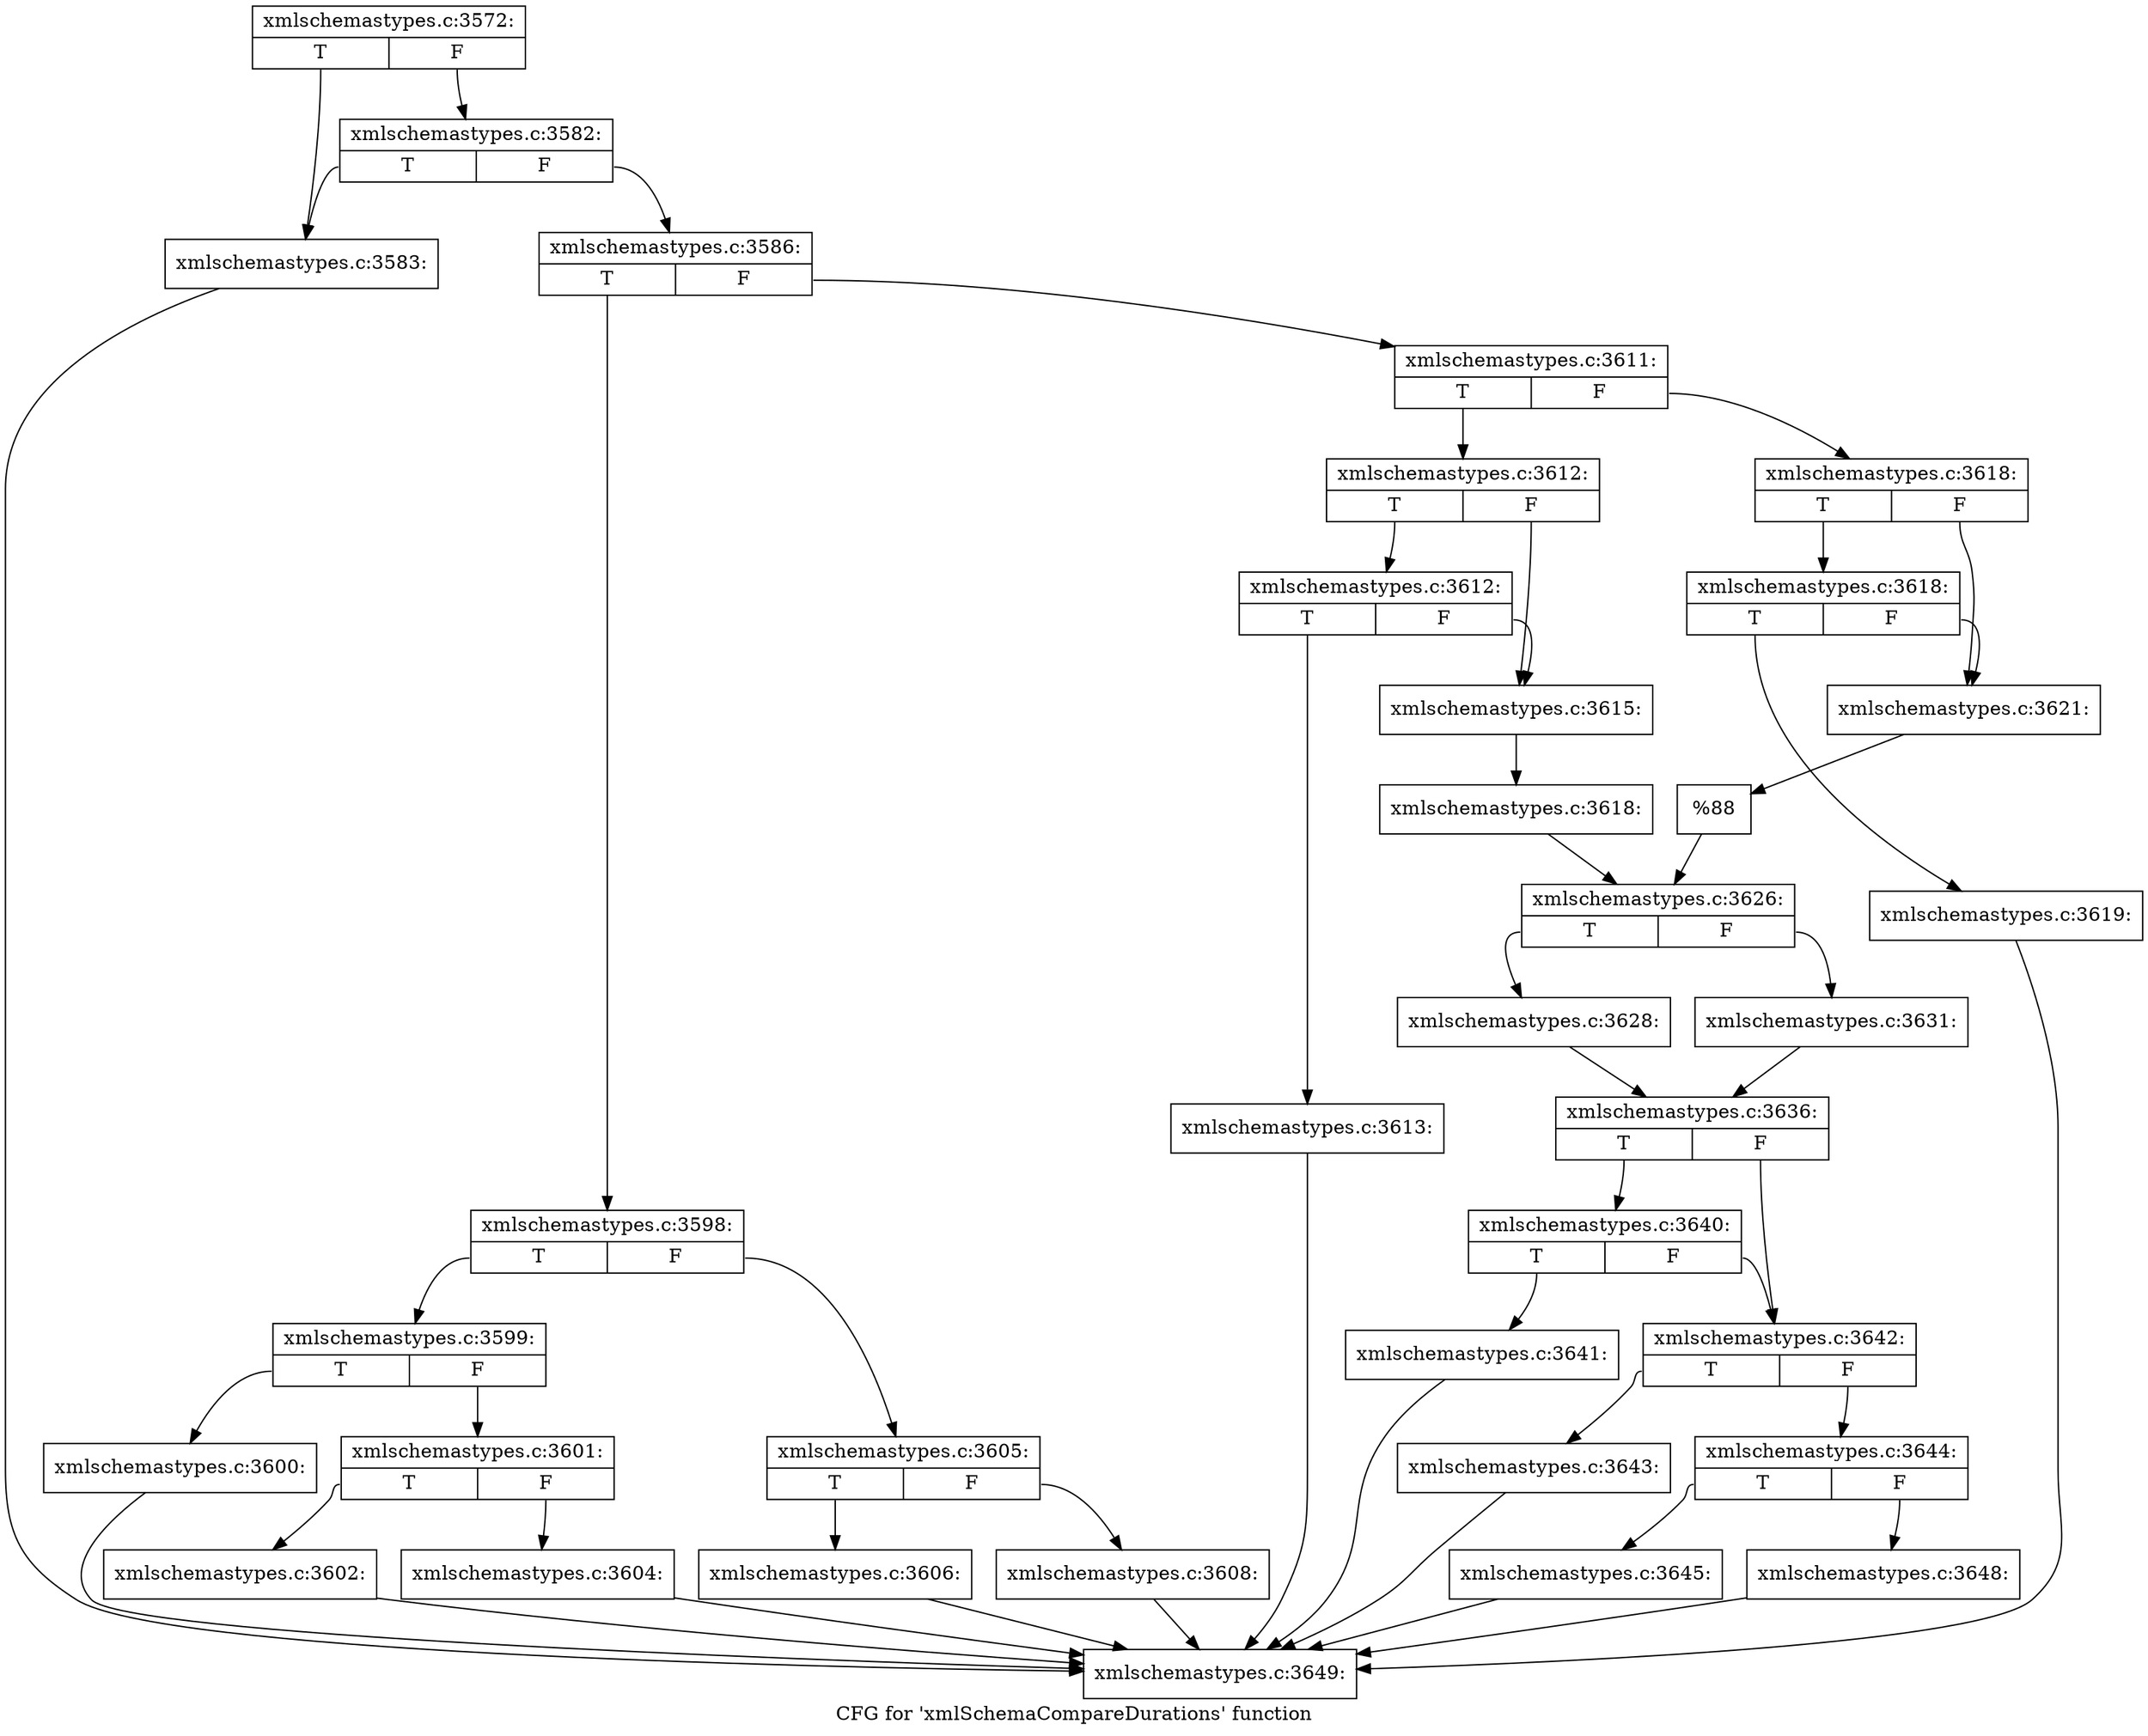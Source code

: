 digraph "CFG for 'xmlSchemaCompareDurations' function" {
	label="CFG for 'xmlSchemaCompareDurations' function";

	Node0x557d8dcbb840 [shape=record,label="{xmlschemastypes.c:3572:|{<s0>T|<s1>F}}"];
	Node0x557d8dcbb840:s0 -> Node0x557d8dcc0070;
	Node0x557d8dcbb840:s1 -> Node0x557d8dcc0110;
	Node0x557d8dcc0110 [shape=record,label="{xmlschemastypes.c:3582:|{<s0>T|<s1>F}}"];
	Node0x557d8dcc0110:s0 -> Node0x557d8dcc0070;
	Node0x557d8dcc0110:s1 -> Node0x557d8dcc00c0;
	Node0x557d8dcc0070 [shape=record,label="{xmlschemastypes.c:3583:}"];
	Node0x557d8dcc0070 -> Node0x557d8dca7920;
	Node0x557d8dcc00c0 [shape=record,label="{xmlschemastypes.c:3586:|{<s0>T|<s1>F}}"];
	Node0x557d8dcc00c0:s0 -> Node0x557d8dcc25d0;
	Node0x557d8dcc00c0:s1 -> Node0x557d8dcc2620;
	Node0x557d8dcc25d0 [shape=record,label="{xmlschemastypes.c:3598:|{<s0>T|<s1>F}}"];
	Node0x557d8dcc25d0:s0 -> Node0x557d8dcc29e0;
	Node0x557d8dcc25d0:s1 -> Node0x557d8dcc2a80;
	Node0x557d8dcc29e0 [shape=record,label="{xmlschemastypes.c:3599:|{<s0>T|<s1>F}}"];
	Node0x557d8dcc29e0:s0 -> Node0x557d8dcc2d70;
	Node0x557d8dcc29e0:s1 -> Node0x557d8dcc2e10;
	Node0x557d8dcc2d70 [shape=record,label="{xmlschemastypes.c:3600:}"];
	Node0x557d8dcc2d70 -> Node0x557d8dca7920;
	Node0x557d8dcc2e10 [shape=record,label="{xmlschemastypes.c:3601:|{<s0>T|<s1>F}}"];
	Node0x557d8dcc2e10:s0 -> Node0x557d8dcc31e0;
	Node0x557d8dcc2e10:s1 -> Node0x557d8dcc3280;
	Node0x557d8dcc31e0 [shape=record,label="{xmlschemastypes.c:3602:}"];
	Node0x557d8dcc31e0 -> Node0x557d8dca7920;
	Node0x557d8dcc3280 [shape=record,label="{xmlschemastypes.c:3604:}"];
	Node0x557d8dcc3280 -> Node0x557d8dca7920;
	Node0x557d8dcc2a80 [shape=record,label="{xmlschemastypes.c:3605:|{<s0>T|<s1>F}}"];
	Node0x557d8dcc2a80:s0 -> Node0x557d8dcc2dc0;
	Node0x557d8dcc2a80:s1 -> Node0x557d8dcc3880;
	Node0x557d8dcc2dc0 [shape=record,label="{xmlschemastypes.c:3606:}"];
	Node0x557d8dcc2dc0 -> Node0x557d8dca7920;
	Node0x557d8dcc3880 [shape=record,label="{xmlschemastypes.c:3608:}"];
	Node0x557d8dcc3880 -> Node0x557d8dca7920;
	Node0x557d8dcc2620 [shape=record,label="{xmlschemastypes.c:3611:|{<s0>T|<s1>F}}"];
	Node0x557d8dcc2620:s0 -> Node0x557d8dcc2a30;
	Node0x557d8dcc2620:s1 -> Node0x557d8dcc3f10;
	Node0x557d8dcc2a30 [shape=record,label="{xmlschemastypes.c:3612:|{<s0>T|<s1>F}}"];
	Node0x557d8dcc2a30:s0 -> Node0x557d8dcc43c0;
	Node0x557d8dcc2a30:s1 -> Node0x557d8dcc4370;
	Node0x557d8dcc43c0 [shape=record,label="{xmlschemastypes.c:3612:|{<s0>T|<s1>F}}"];
	Node0x557d8dcc43c0:s0 -> Node0x557d8dcc42d0;
	Node0x557d8dcc43c0:s1 -> Node0x557d8dcc4370;
	Node0x557d8dcc42d0 [shape=record,label="{xmlschemastypes.c:3613:}"];
	Node0x557d8dcc42d0 -> Node0x557d8dca7920;
	Node0x557d8dcc4370 [shape=record,label="{xmlschemastypes.c:3615:}"];
	Node0x557d8dcc4370 -> Node0x557d8dcc4320;
	Node0x557d8dcc4320 [shape=record,label="{xmlschemastypes.c:3618:}"];
	Node0x557d8dcc4320 -> Node0x557d8dcc3230;
	Node0x557d8dcc3f10 [shape=record,label="{xmlschemastypes.c:3618:|{<s0>T|<s1>F}}"];
	Node0x557d8dcc3f10:s0 -> Node0x557d8dcc5090;
	Node0x557d8dcc3f10:s1 -> Node0x557d8dcc5040;
	Node0x557d8dcc5090 [shape=record,label="{xmlschemastypes.c:3618:|{<s0>T|<s1>F}}"];
	Node0x557d8dcc5090:s0 -> Node0x557d8dcc4fa0;
	Node0x557d8dcc5090:s1 -> Node0x557d8dcc5040;
	Node0x557d8dcc4fa0 [shape=record,label="{xmlschemastypes.c:3619:}"];
	Node0x557d8dcc4fa0 -> Node0x557d8dca7920;
	Node0x557d8dcc5040 [shape=record,label="{xmlschemastypes.c:3621:}"];
	Node0x557d8dcc5040 -> Node0x557d8dcc4ff0;
	Node0x557d8dcc4ff0 [shape=record,label="{%88}"];
	Node0x557d8dcc4ff0 -> Node0x557d8dcc3230;
	Node0x557d8dcc3230 [shape=record,label="{xmlschemastypes.c:3626:|{<s0>T|<s1>F}}"];
	Node0x557d8dcc3230:s0 -> Node0x557d8dcc6130;
	Node0x557d8dcc3230:s1 -> Node0x557d8dcc61d0;
	Node0x557d8dcc6130 [shape=record,label="{xmlschemastypes.c:3628:}"];
	Node0x557d8dcc6130 -> Node0x557d8dcc6180;
	Node0x557d8dcc61d0 [shape=record,label="{xmlschemastypes.c:3631:}"];
	Node0x557d8dcc61d0 -> Node0x557d8dcc6180;
	Node0x557d8dcc6180 [shape=record,label="{xmlschemastypes.c:3636:|{<s0>T|<s1>F}}"];
	Node0x557d8dcc6180:s0 -> Node0x557d8dcc80c0;
	Node0x557d8dcc6180:s1 -> Node0x557d8dcc8070;
	Node0x557d8dcc80c0 [shape=record,label="{xmlschemastypes.c:3640:|{<s0>T|<s1>F}}"];
	Node0x557d8dcc80c0:s0 -> Node0x557d8dcc8020;
	Node0x557d8dcc80c0:s1 -> Node0x557d8dcc8070;
	Node0x557d8dcc8020 [shape=record,label="{xmlschemastypes.c:3641:}"];
	Node0x557d8dcc8020 -> Node0x557d8dca7920;
	Node0x557d8dcc8070 [shape=record,label="{xmlschemastypes.c:3642:|{<s0>T|<s1>F}}"];
	Node0x557d8dcc8070:s0 -> Node0x557d8dcc8870;
	Node0x557d8dcc8070:s1 -> Node0x557d8dcc88c0;
	Node0x557d8dcc8870 [shape=record,label="{xmlschemastypes.c:3643:}"];
	Node0x557d8dcc8870 -> Node0x557d8dca7920;
	Node0x557d8dcc88c0 [shape=record,label="{xmlschemastypes.c:3644:|{<s0>T|<s1>F}}"];
	Node0x557d8dcc88c0:s0 -> Node0x557d8dcc8ec0;
	Node0x557d8dcc88c0:s1 -> Node0x557d8dcc8f10;
	Node0x557d8dcc8ec0 [shape=record,label="{xmlschemastypes.c:3645:}"];
	Node0x557d8dcc8ec0 -> Node0x557d8dca7920;
	Node0x557d8dcc8f10 [shape=record,label="{xmlschemastypes.c:3648:}"];
	Node0x557d8dcc8f10 -> Node0x557d8dca7920;
	Node0x557d8dca7920 [shape=record,label="{xmlschemastypes.c:3649:}"];
}
